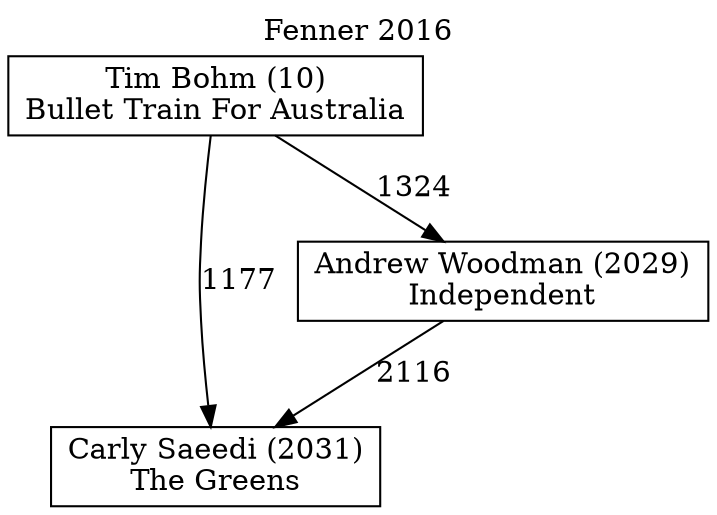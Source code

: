 // House preference flow
digraph "Carly Saeedi (2031)_Fenner_2016" {
	graph [label="Fenner 2016" labelloc=t mclimit=10]
	node [shape=box]
	"Carly Saeedi (2031)" [label="Carly Saeedi (2031)
The Greens"]
	"Tim Bohm (10)" [label="Tim Bohm (10)
Bullet Train For Australia"]
	"Andrew Woodman (2029)" [label="Andrew Woodman (2029)
Independent"]
	"Andrew Woodman (2029)" -> "Carly Saeedi (2031)" [label=2116]
	"Tim Bohm (10)" -> "Carly Saeedi (2031)" [label=1177]
	"Tim Bohm (10)" -> "Andrew Woodman (2029)" [label=1324]
}
